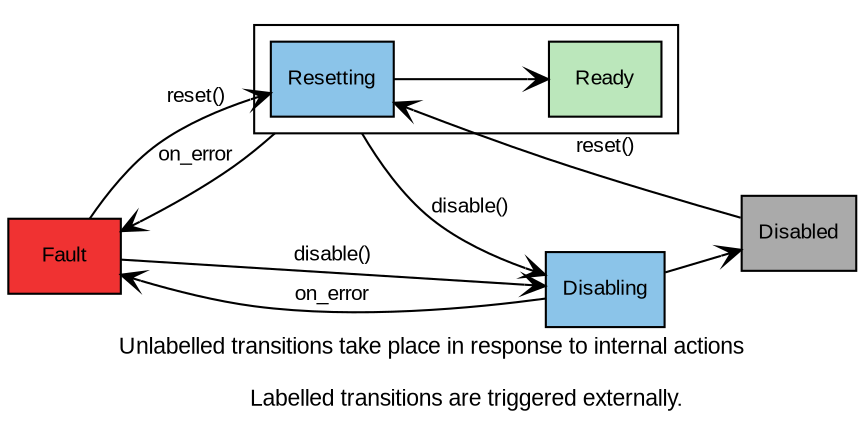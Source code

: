 digraph {
    newrank=true;  // Sensible ranking of clusters
    bgcolor=transparent
    compound=true
    rankdir=LR
    node [fontname=Arial fontsize=10 shape=rect style=filled fillcolor="#8BC4E9"]
    graph [fontname=Arial fontsize=11]
    edge [fontname=Arial fontsize=10 arrowhead=vee]
    Fault [fillcolor="#F03232"]
    Disabled [fillcolor="#AAAAAA"]

    subgraph cluster_normal {
        Ready [fillcolor="#BBE7BB"]
        Resetting -> Ready
    }
    Resetting -> Disabling [ltail=cluster_normal label="disable()"]
    Resetting -> Fault [ltail=cluster_normal label="on_error"]

    Fault -> Resetting [label="reset()"]
    Fault -> Disabling [label="disable()"]
    Disabling -> Fault [label="on_error"]
    Disabling -> Disabled
    Disabled -> Resetting [label="reset()"]

    label="Unlabelled transitions take place in response to internal actions\n
           Labelled transitions are triggered externally.";
    labelloc=bottom;
}